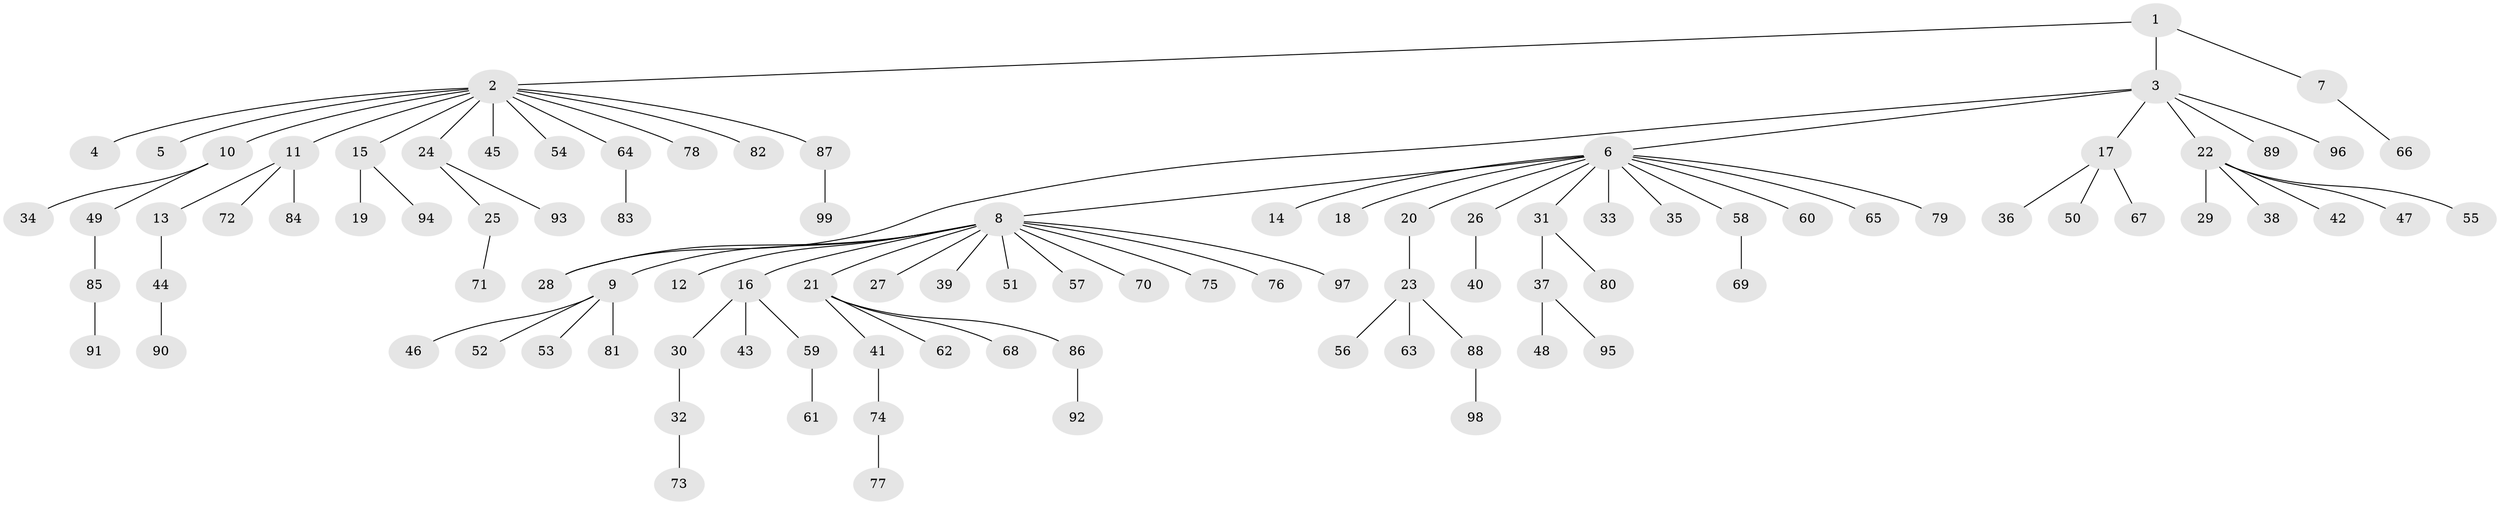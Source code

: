 // Generated by graph-tools (version 1.1) at 2025/26/03/09/25 03:26:00]
// undirected, 99 vertices, 99 edges
graph export_dot {
graph [start="1"]
  node [color=gray90,style=filled];
  1;
  2;
  3;
  4;
  5;
  6;
  7;
  8;
  9;
  10;
  11;
  12;
  13;
  14;
  15;
  16;
  17;
  18;
  19;
  20;
  21;
  22;
  23;
  24;
  25;
  26;
  27;
  28;
  29;
  30;
  31;
  32;
  33;
  34;
  35;
  36;
  37;
  38;
  39;
  40;
  41;
  42;
  43;
  44;
  45;
  46;
  47;
  48;
  49;
  50;
  51;
  52;
  53;
  54;
  55;
  56;
  57;
  58;
  59;
  60;
  61;
  62;
  63;
  64;
  65;
  66;
  67;
  68;
  69;
  70;
  71;
  72;
  73;
  74;
  75;
  76;
  77;
  78;
  79;
  80;
  81;
  82;
  83;
  84;
  85;
  86;
  87;
  88;
  89;
  90;
  91;
  92;
  93;
  94;
  95;
  96;
  97;
  98;
  99;
  1 -- 2;
  1 -- 3;
  1 -- 7;
  2 -- 4;
  2 -- 5;
  2 -- 10;
  2 -- 11;
  2 -- 15;
  2 -- 24;
  2 -- 45;
  2 -- 54;
  2 -- 64;
  2 -- 78;
  2 -- 82;
  2 -- 87;
  3 -- 6;
  3 -- 17;
  3 -- 22;
  3 -- 28;
  3 -- 89;
  3 -- 96;
  6 -- 8;
  6 -- 14;
  6 -- 18;
  6 -- 20;
  6 -- 26;
  6 -- 31;
  6 -- 33;
  6 -- 35;
  6 -- 58;
  6 -- 60;
  6 -- 65;
  6 -- 79;
  7 -- 66;
  8 -- 9;
  8 -- 12;
  8 -- 16;
  8 -- 21;
  8 -- 27;
  8 -- 28;
  8 -- 39;
  8 -- 51;
  8 -- 57;
  8 -- 70;
  8 -- 75;
  8 -- 76;
  8 -- 97;
  9 -- 46;
  9 -- 52;
  9 -- 53;
  9 -- 81;
  10 -- 34;
  10 -- 49;
  11 -- 13;
  11 -- 72;
  11 -- 84;
  13 -- 44;
  15 -- 19;
  15 -- 94;
  16 -- 30;
  16 -- 43;
  16 -- 59;
  17 -- 36;
  17 -- 50;
  17 -- 67;
  20 -- 23;
  21 -- 41;
  21 -- 62;
  21 -- 68;
  21 -- 86;
  22 -- 29;
  22 -- 38;
  22 -- 42;
  22 -- 47;
  22 -- 55;
  23 -- 56;
  23 -- 63;
  23 -- 88;
  24 -- 25;
  24 -- 93;
  25 -- 71;
  26 -- 40;
  30 -- 32;
  31 -- 37;
  31 -- 80;
  32 -- 73;
  37 -- 48;
  37 -- 95;
  41 -- 74;
  44 -- 90;
  49 -- 85;
  58 -- 69;
  59 -- 61;
  64 -- 83;
  74 -- 77;
  85 -- 91;
  86 -- 92;
  87 -- 99;
  88 -- 98;
}
